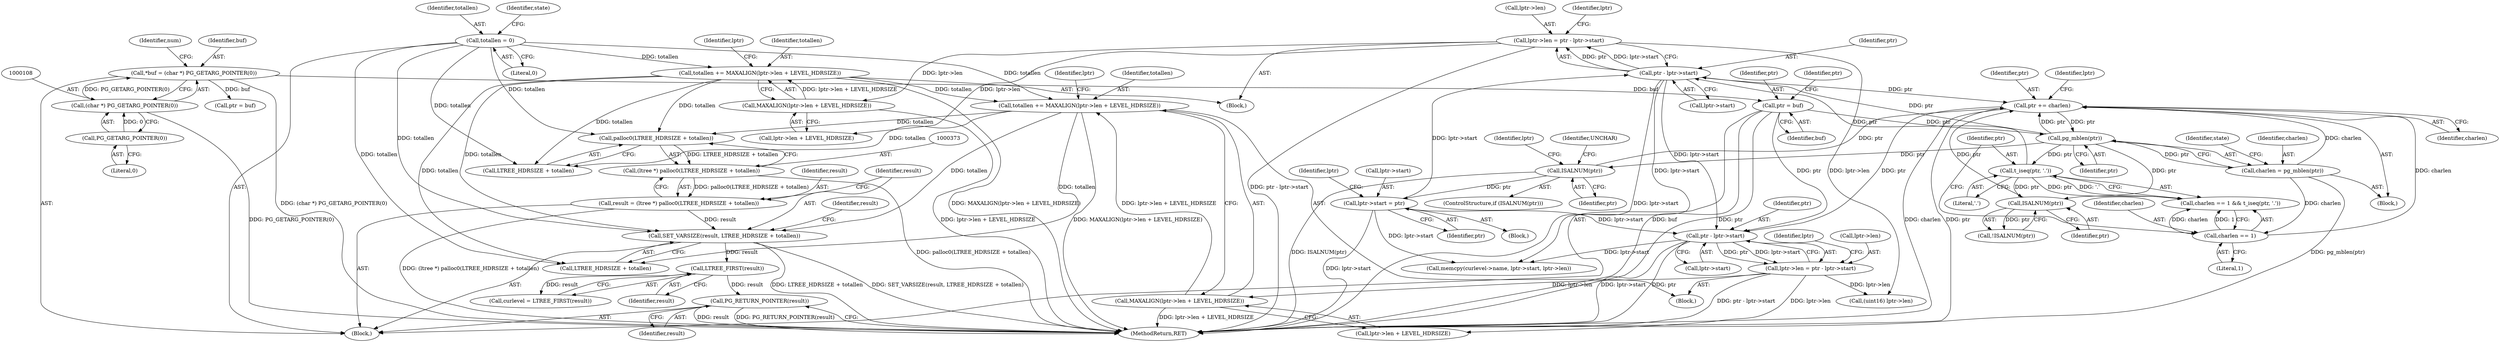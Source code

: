 digraph "0_postgres_31400a673325147e1205326008e32135a78b4d8a_8@pointer" {
"1000433" [label="(Call,PG_RETURN_POINTER(result))"];
"1000392" [label="(Call,LTREE_FIRST(result))"];
"1000378" [label="(Call,SET_VARSIZE(result, LTREE_HDRSIZE + totallen))"];
"1000370" [label="(Call,result = (ltree *) palloc0(LTREE_HDRSIZE + totallen))"];
"1000372" [label="(Call,(ltree *) palloc0(LTREE_HDRSIZE + totallen))"];
"1000374" [label="(Call,palloc0(LTREE_HDRSIZE + totallen))"];
"1000274" [label="(Call,totallen += MAXALIGN(lptr->len + LEVEL_HDRSIZE))"];
"1000276" [label="(Call,MAXALIGN(lptr->len + LEVEL_HDRSIZE))"];
"1000245" [label="(Call,lptr->len = ptr - lptr->start)"];
"1000249" [label="(Call,ptr - lptr->start)"];
"1000241" [label="(Call,t_iseq(ptr, '.'))"];
"1000204" [label="(Call,pg_mblen(ptr))"];
"1000297" [label="(Call,ptr += charlen)"];
"1000238" [label="(Call,charlen == 1)"];
"1000202" [label="(Call,charlen = pg_mblen(ptr))"];
"1000290" [label="(Call,ISALNUM(ptr))"];
"1000212" [label="(Call,ISALNUM(ptr))"];
"1000195" [label="(Call,ptr = buf)"];
"1000105" [label="(Call,*buf = (char *) PG_GETARG_POINTER(0))"];
"1000107" [label="(Call,(char *) PG_GETARG_POINTER(0))"];
"1000109" [label="(Call,PG_GETARG_POINTER(0))"];
"1000215" [label="(Call,lptr->start = ptr)"];
"1000119" [label="(Call,totallen = 0)"];
"1000340" [label="(Call,totallen += MAXALIGN(lptr->len + LEVEL_HDRSIZE))"];
"1000342" [label="(Call,MAXALIGN(lptr->len + LEVEL_HDRSIZE))"];
"1000311" [label="(Call,lptr->len = ptr - lptr->start)"];
"1000315" [label="(Call,ptr - lptr->start)"];
"1000342" [label="(Call,MAXALIGN(lptr->len + LEVEL_HDRSIZE))"];
"1000316" [label="(Identifier,ptr)"];
"1000215" [label="(Call,lptr->start = ptr)"];
"1000222" [label="(Identifier,lptr)"];
"1000372" [label="(Call,(ltree *) palloc0(LTREE_HDRSIZE + totallen))"];
"1000375" [label="(Call,LTREE_HDRSIZE + totallen)"];
"1000116" [label="(Identifier,num)"];
"1000216" [label="(Call,lptr->start)"];
"1000415" [label="(Call,memcpy(curlevel->name, lptr->start, lptr->len))"];
"1000217" [label="(Identifier,lptr)"];
"1000240" [label="(Literal,1)"];
"1000203" [label="(Identifier,charlen)"];
"1000250" [label="(Identifier,ptr)"];
"1000392" [label="(Call,LTREE_FIRST(result))"];
"1000277" [label="(Call,lptr->len + LEVEL_HDRSIZE)"];
"1000219" [label="(Identifier,ptr)"];
"1000378" [label="(Call,SET_VARSIZE(result, LTREE_HDRSIZE + totallen))"];
"1000109" [label="(Call,PG_GETARG_POINTER(0))"];
"1000229" [label="(Identifier,UNCHAR)"];
"1000208" [label="(Identifier,state)"];
"1000110" [label="(Literal,0)"];
"1000241" [label="(Call,t_iseq(ptr, '.'))"];
"1000249" [label="(Call,ptr - lptr->start)"];
"1000299" [label="(Identifier,charlen)"];
"1000390" [label="(Call,curlevel = LTREE_FIRST(result))"];
"1000317" [label="(Call,lptr->start)"];
"1000310" [label="(Block,)"];
"1000315" [label="(Call,ptr - lptr->start)"];
"1000343" [label="(Call,lptr->len + LEVEL_HDRSIZE)"];
"1000393" [label="(Identifier,result)"];
"1000214" [label="(Block,)"];
"1000323" [label="(Identifier,lptr)"];
"1000205" [label="(Identifier,ptr)"];
"1000289" [label="(Call,!ISALNUM(ptr))"];
"1000119" [label="(Call,totallen = 0)"];
"1000211" [label="(ControlStructure,if (ISALNUM(ptr)))"];
"1000196" [label="(Identifier,ptr)"];
"1000202" [label="(Call,charlen = pg_mblen(ptr))"];
"1000106" [label="(Identifier,buf)"];
"1000370" [label="(Call,result = (ltree *) palloc0(LTREE_HDRSIZE + totallen))"];
"1000340" [label="(Call,totallen += MAXALIGN(lptr->len + LEVEL_HDRSIZE))"];
"1000302" [label="(Identifier,lptr)"];
"1000283" [label="(Identifier,lptr)"];
"1000297" [label="(Call,ptr += charlen)"];
"1000245" [label="(Call,lptr->len = ptr - lptr->start)"];
"1000276" [label="(Call,MAXALIGN(lptr->len + LEVEL_HDRSIZE))"];
"1000237" [label="(Call,charlen == 1 && t_iseq(ptr, '.'))"];
"1000291" [label="(Identifier,ptr)"];
"1000311" [label="(Call,lptr->len = ptr - lptr->start)"];
"1000121" [label="(Literal,0)"];
"1000385" [label="(Identifier,result)"];
"1000341" [label="(Identifier,totallen)"];
"1000433" [label="(Call,PG_RETURN_POINTER(result))"];
"1000120" [label="(Identifier,totallen)"];
"1000246" [label="(Call,lptr->len)"];
"1000239" [label="(Identifier,charlen)"];
"1000275" [label="(Identifier,totallen)"];
"1000195" [label="(Call,ptr = buf)"];
"1000238" [label="(Call,charlen == 1)"];
"1000107" [label="(Call,(char *) PG_GETARG_POINTER(0))"];
"1000243" [label="(Literal,'.')"];
"1000410" [label="(Call,(uint16) lptr->len)"];
"1000290" [label="(Call,ISALNUM(ptr))"];
"1000133" [label="(Call,ptr = buf)"];
"1000204" [label="(Call,pg_mblen(ptr))"];
"1000349" [label="(Identifier,lptr)"];
"1000380" [label="(Call,LTREE_HDRSIZE + totallen)"];
"1000257" [label="(Identifier,lptr)"];
"1000244" [label="(Block,)"];
"1000312" [label="(Call,lptr->len)"];
"1000213" [label="(Identifier,ptr)"];
"1000212" [label="(Call,ISALNUM(ptr))"];
"1000379" [label="(Identifier,result)"];
"1000298" [label="(Identifier,ptr)"];
"1000103" [label="(Block,)"];
"1000434" [label="(Identifier,result)"];
"1000371" [label="(Identifier,result)"];
"1000201" [label="(Block,)"];
"1000242" [label="(Identifier,ptr)"];
"1000374" [label="(Call,palloc0(LTREE_HDRSIZE + totallen))"];
"1000435" [label="(MethodReturn,RET)"];
"1000274" [label="(Call,totallen += MAXALIGN(lptr->len + LEVEL_HDRSIZE))"];
"1000197" [label="(Identifier,buf)"];
"1000200" [label="(Identifier,ptr)"];
"1000124" [label="(Identifier,state)"];
"1000251" [label="(Call,lptr->start)"];
"1000105" [label="(Call,*buf = (char *) PG_GETARG_POINTER(0))"];
"1000433" -> "1000103"  [label="AST: "];
"1000433" -> "1000434"  [label="CFG: "];
"1000434" -> "1000433"  [label="AST: "];
"1000435" -> "1000433"  [label="CFG: "];
"1000433" -> "1000435"  [label="DDG: result"];
"1000433" -> "1000435"  [label="DDG: PG_RETURN_POINTER(result)"];
"1000392" -> "1000433"  [label="DDG: result"];
"1000392" -> "1000390"  [label="AST: "];
"1000392" -> "1000393"  [label="CFG: "];
"1000393" -> "1000392"  [label="AST: "];
"1000390" -> "1000392"  [label="CFG: "];
"1000392" -> "1000390"  [label="DDG: result"];
"1000378" -> "1000392"  [label="DDG: result"];
"1000378" -> "1000103"  [label="AST: "];
"1000378" -> "1000380"  [label="CFG: "];
"1000379" -> "1000378"  [label="AST: "];
"1000380" -> "1000378"  [label="AST: "];
"1000385" -> "1000378"  [label="CFG: "];
"1000378" -> "1000435"  [label="DDG: LTREE_HDRSIZE + totallen"];
"1000378" -> "1000435"  [label="DDG: SET_VARSIZE(result, LTREE_HDRSIZE + totallen)"];
"1000370" -> "1000378"  [label="DDG: result"];
"1000274" -> "1000378"  [label="DDG: totallen"];
"1000119" -> "1000378"  [label="DDG: totallen"];
"1000340" -> "1000378"  [label="DDG: totallen"];
"1000370" -> "1000103"  [label="AST: "];
"1000370" -> "1000372"  [label="CFG: "];
"1000371" -> "1000370"  [label="AST: "];
"1000372" -> "1000370"  [label="AST: "];
"1000379" -> "1000370"  [label="CFG: "];
"1000370" -> "1000435"  [label="DDG: (ltree *) palloc0(LTREE_HDRSIZE + totallen)"];
"1000372" -> "1000370"  [label="DDG: palloc0(LTREE_HDRSIZE + totallen)"];
"1000372" -> "1000374"  [label="CFG: "];
"1000373" -> "1000372"  [label="AST: "];
"1000374" -> "1000372"  [label="AST: "];
"1000372" -> "1000435"  [label="DDG: palloc0(LTREE_HDRSIZE + totallen)"];
"1000374" -> "1000372"  [label="DDG: LTREE_HDRSIZE + totallen"];
"1000374" -> "1000375"  [label="CFG: "];
"1000375" -> "1000374"  [label="AST: "];
"1000274" -> "1000374"  [label="DDG: totallen"];
"1000119" -> "1000374"  [label="DDG: totallen"];
"1000340" -> "1000374"  [label="DDG: totallen"];
"1000274" -> "1000244"  [label="AST: "];
"1000274" -> "1000276"  [label="CFG: "];
"1000275" -> "1000274"  [label="AST: "];
"1000276" -> "1000274"  [label="AST: "];
"1000283" -> "1000274"  [label="CFG: "];
"1000274" -> "1000435"  [label="DDG: MAXALIGN(lptr->len + LEVEL_HDRSIZE)"];
"1000276" -> "1000274"  [label="DDG: lptr->len + LEVEL_HDRSIZE"];
"1000119" -> "1000274"  [label="DDG: totallen"];
"1000274" -> "1000340"  [label="DDG: totallen"];
"1000274" -> "1000375"  [label="DDG: totallen"];
"1000274" -> "1000380"  [label="DDG: totallen"];
"1000276" -> "1000277"  [label="CFG: "];
"1000277" -> "1000276"  [label="AST: "];
"1000276" -> "1000435"  [label="DDG: lptr->len + LEVEL_HDRSIZE"];
"1000245" -> "1000276"  [label="DDG: lptr->len"];
"1000245" -> "1000244"  [label="AST: "];
"1000245" -> "1000249"  [label="CFG: "];
"1000246" -> "1000245"  [label="AST: "];
"1000249" -> "1000245"  [label="AST: "];
"1000257" -> "1000245"  [label="CFG: "];
"1000245" -> "1000435"  [label="DDG: ptr - lptr->start"];
"1000249" -> "1000245"  [label="DDG: ptr"];
"1000249" -> "1000245"  [label="DDG: lptr->start"];
"1000245" -> "1000277"  [label="DDG: lptr->len"];
"1000245" -> "1000410"  [label="DDG: lptr->len"];
"1000249" -> "1000251"  [label="CFG: "];
"1000250" -> "1000249"  [label="AST: "];
"1000251" -> "1000249"  [label="AST: "];
"1000249" -> "1000435"  [label="DDG: lptr->start"];
"1000241" -> "1000249"  [label="DDG: ptr"];
"1000204" -> "1000249"  [label="DDG: ptr"];
"1000215" -> "1000249"  [label="DDG: lptr->start"];
"1000249" -> "1000297"  [label="DDG: ptr"];
"1000249" -> "1000315"  [label="DDG: lptr->start"];
"1000249" -> "1000415"  [label="DDG: lptr->start"];
"1000241" -> "1000237"  [label="AST: "];
"1000241" -> "1000243"  [label="CFG: "];
"1000242" -> "1000241"  [label="AST: "];
"1000243" -> "1000241"  [label="AST: "];
"1000237" -> "1000241"  [label="CFG: "];
"1000241" -> "1000237"  [label="DDG: ptr"];
"1000241" -> "1000237"  [label="DDG: '.'"];
"1000204" -> "1000241"  [label="DDG: ptr"];
"1000241" -> "1000290"  [label="DDG: ptr"];
"1000204" -> "1000202"  [label="AST: "];
"1000204" -> "1000205"  [label="CFG: "];
"1000205" -> "1000204"  [label="AST: "];
"1000202" -> "1000204"  [label="CFG: "];
"1000204" -> "1000202"  [label="DDG: ptr"];
"1000297" -> "1000204"  [label="DDG: ptr"];
"1000195" -> "1000204"  [label="DDG: ptr"];
"1000204" -> "1000212"  [label="DDG: ptr"];
"1000204" -> "1000290"  [label="DDG: ptr"];
"1000204" -> "1000297"  [label="DDG: ptr"];
"1000297" -> "1000201"  [label="AST: "];
"1000297" -> "1000299"  [label="CFG: "];
"1000298" -> "1000297"  [label="AST: "];
"1000299" -> "1000297"  [label="AST: "];
"1000302" -> "1000297"  [label="CFG: "];
"1000297" -> "1000435"  [label="DDG: ptr"];
"1000297" -> "1000435"  [label="DDG: charlen"];
"1000238" -> "1000297"  [label="DDG: charlen"];
"1000202" -> "1000297"  [label="DDG: charlen"];
"1000290" -> "1000297"  [label="DDG: ptr"];
"1000212" -> "1000297"  [label="DDG: ptr"];
"1000297" -> "1000315"  [label="DDG: ptr"];
"1000238" -> "1000237"  [label="AST: "];
"1000238" -> "1000240"  [label="CFG: "];
"1000239" -> "1000238"  [label="AST: "];
"1000240" -> "1000238"  [label="AST: "];
"1000242" -> "1000238"  [label="CFG: "];
"1000237" -> "1000238"  [label="CFG: "];
"1000238" -> "1000237"  [label="DDG: charlen"];
"1000238" -> "1000237"  [label="DDG: 1"];
"1000202" -> "1000238"  [label="DDG: charlen"];
"1000202" -> "1000201"  [label="AST: "];
"1000203" -> "1000202"  [label="AST: "];
"1000208" -> "1000202"  [label="CFG: "];
"1000202" -> "1000435"  [label="DDG: pg_mblen(ptr)"];
"1000290" -> "1000289"  [label="AST: "];
"1000290" -> "1000291"  [label="CFG: "];
"1000291" -> "1000290"  [label="AST: "];
"1000289" -> "1000290"  [label="CFG: "];
"1000290" -> "1000289"  [label="DDG: ptr"];
"1000212" -> "1000211"  [label="AST: "];
"1000212" -> "1000213"  [label="CFG: "];
"1000213" -> "1000212"  [label="AST: "];
"1000217" -> "1000212"  [label="CFG: "];
"1000229" -> "1000212"  [label="CFG: "];
"1000212" -> "1000435"  [label="DDG: ISALNUM(ptr)"];
"1000212" -> "1000215"  [label="DDG: ptr"];
"1000195" -> "1000103"  [label="AST: "];
"1000195" -> "1000197"  [label="CFG: "];
"1000196" -> "1000195"  [label="AST: "];
"1000197" -> "1000195"  [label="AST: "];
"1000200" -> "1000195"  [label="CFG: "];
"1000195" -> "1000435"  [label="DDG: buf"];
"1000195" -> "1000435"  [label="DDG: ptr"];
"1000105" -> "1000195"  [label="DDG: buf"];
"1000195" -> "1000315"  [label="DDG: ptr"];
"1000105" -> "1000103"  [label="AST: "];
"1000105" -> "1000107"  [label="CFG: "];
"1000106" -> "1000105"  [label="AST: "];
"1000107" -> "1000105"  [label="AST: "];
"1000116" -> "1000105"  [label="CFG: "];
"1000105" -> "1000435"  [label="DDG: (char *) PG_GETARG_POINTER(0)"];
"1000107" -> "1000105"  [label="DDG: PG_GETARG_POINTER(0)"];
"1000105" -> "1000133"  [label="DDG: buf"];
"1000107" -> "1000109"  [label="CFG: "];
"1000108" -> "1000107"  [label="AST: "];
"1000109" -> "1000107"  [label="AST: "];
"1000107" -> "1000435"  [label="DDG: PG_GETARG_POINTER(0)"];
"1000109" -> "1000107"  [label="DDG: 0"];
"1000109" -> "1000110"  [label="CFG: "];
"1000110" -> "1000109"  [label="AST: "];
"1000215" -> "1000214"  [label="AST: "];
"1000215" -> "1000219"  [label="CFG: "];
"1000216" -> "1000215"  [label="AST: "];
"1000219" -> "1000215"  [label="AST: "];
"1000222" -> "1000215"  [label="CFG: "];
"1000215" -> "1000435"  [label="DDG: lptr->start"];
"1000215" -> "1000315"  [label="DDG: lptr->start"];
"1000215" -> "1000415"  [label="DDG: lptr->start"];
"1000119" -> "1000103"  [label="AST: "];
"1000119" -> "1000121"  [label="CFG: "];
"1000120" -> "1000119"  [label="AST: "];
"1000121" -> "1000119"  [label="AST: "];
"1000124" -> "1000119"  [label="CFG: "];
"1000119" -> "1000340"  [label="DDG: totallen"];
"1000119" -> "1000375"  [label="DDG: totallen"];
"1000119" -> "1000380"  [label="DDG: totallen"];
"1000340" -> "1000310"  [label="AST: "];
"1000340" -> "1000342"  [label="CFG: "];
"1000341" -> "1000340"  [label="AST: "];
"1000342" -> "1000340"  [label="AST: "];
"1000349" -> "1000340"  [label="CFG: "];
"1000340" -> "1000435"  [label="DDG: MAXALIGN(lptr->len + LEVEL_HDRSIZE)"];
"1000342" -> "1000340"  [label="DDG: lptr->len + LEVEL_HDRSIZE"];
"1000340" -> "1000375"  [label="DDG: totallen"];
"1000340" -> "1000380"  [label="DDG: totallen"];
"1000342" -> "1000343"  [label="CFG: "];
"1000343" -> "1000342"  [label="AST: "];
"1000342" -> "1000435"  [label="DDG: lptr->len + LEVEL_HDRSIZE"];
"1000311" -> "1000342"  [label="DDG: lptr->len"];
"1000311" -> "1000310"  [label="AST: "];
"1000311" -> "1000315"  [label="CFG: "];
"1000312" -> "1000311"  [label="AST: "];
"1000315" -> "1000311"  [label="AST: "];
"1000323" -> "1000311"  [label="CFG: "];
"1000311" -> "1000435"  [label="DDG: ptr - lptr->start"];
"1000315" -> "1000311"  [label="DDG: ptr"];
"1000315" -> "1000311"  [label="DDG: lptr->start"];
"1000311" -> "1000343"  [label="DDG: lptr->len"];
"1000311" -> "1000410"  [label="DDG: lptr->len"];
"1000315" -> "1000317"  [label="CFG: "];
"1000316" -> "1000315"  [label="AST: "];
"1000317" -> "1000315"  [label="AST: "];
"1000315" -> "1000435"  [label="DDG: ptr"];
"1000315" -> "1000435"  [label="DDG: lptr->start"];
"1000315" -> "1000415"  [label="DDG: lptr->start"];
}
